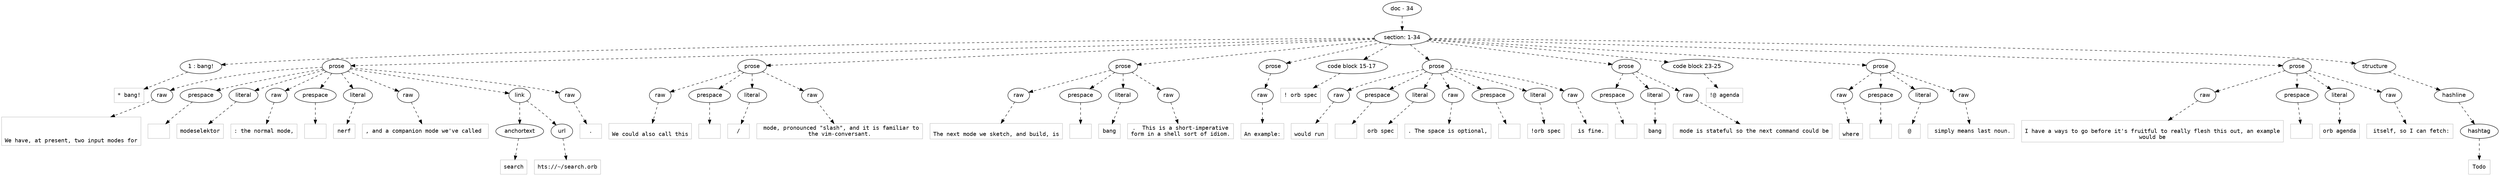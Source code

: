 digraph lpegNode {

node [fontname=Helvetica]
edge [style=dashed]

doc_0 [label="doc - 34"]


doc_0 -> { section_1}
{rank=same; section_1}

section_1 [label="section: 1-34"]


// END RANK doc_0

section_1 -> { header_2 prose_3 prose_4 prose_5 prose_6 codeblock_7 prose_8 prose_9 codeblock_10 prose_11 prose_12 structure_13}
{rank=same; header_2 prose_3 prose_4 prose_5 prose_6 codeblock_7 prose_8 prose_9 codeblock_10 prose_11 prose_12 structure_13}

header_2 [label="1 : bang!"]

prose_3 [label="prose"]

prose_4 [label="prose"]

prose_5 [label="prose"]

prose_6 [label="prose"]

codeblock_7 [label="code block 15-17"]

prose_8 [label="prose"]

prose_9 [label="prose"]

codeblock_10 [label="code block 23-25"]

prose_11 [label="prose"]

prose_12 [label="prose"]

structure_13 [label="structure"]


// END RANK section_1

header_2 -> leaf_14
leaf_14  [color=Gray,shape=rectangle,fontname=Inconsolata,label="* bang!"]
// END RANK header_2

prose_3 -> { raw_15 prespace_16 literal_17 raw_18 prespace_19 literal_20 raw_21 link_22 raw_23}
{rank=same; raw_15 prespace_16 literal_17 raw_18 prespace_19 literal_20 raw_21 link_22 raw_23}

raw_15 [label="raw"]

prespace_16 [label="prespace"]

literal_17 [label="literal"]

raw_18 [label="raw"]

prespace_19 [label="prespace"]

literal_20 [label="literal"]

raw_21 [label="raw"]

link_22 [label="link"]

raw_23 [label="raw"]


// END RANK prose_3

raw_15 -> leaf_24
leaf_24  [color=Gray,shape=rectangle,fontname=Inconsolata,label="


We have, at present, two input modes for"]
// END RANK raw_15

prespace_16 -> leaf_25
leaf_25  [color=Gray,shape=rectangle,fontname=Inconsolata,label=" "]
// END RANK prespace_16

literal_17 -> leaf_26
leaf_26  [color=Gray,shape=rectangle,fontname=Inconsolata,label="modeselektor"]
// END RANK literal_17

raw_18 -> leaf_27
leaf_27  [color=Gray,shape=rectangle,fontname=Inconsolata,label=": the normal mode,"]
// END RANK raw_18

prespace_19 -> leaf_28
leaf_28  [color=Gray,shape=rectangle,fontname=Inconsolata,label=""]
// END RANK prespace_19

literal_20 -> leaf_29
leaf_29  [color=Gray,shape=rectangle,fontname=Inconsolata,label="nerf"]
// END RANK literal_20

raw_21 -> leaf_30
leaf_30  [color=Gray,shape=rectangle,fontname=Inconsolata,label=", and a companion mode we've called "]
// END RANK raw_21

link_22 -> { anchortext_31 url_32}
{rank=same; anchortext_31 url_32}

anchortext_31 [label="anchortext"]

url_32 [label="url"]


// END RANK link_22

anchortext_31 -> leaf_33
leaf_33  [color=Gray,shape=rectangle,fontname=Inconsolata,label="search"]
// END RANK anchortext_31

url_32 -> leaf_34
leaf_34  [color=Gray,shape=rectangle,fontname=Inconsolata,label="hts://~/search.orb"]
// END RANK url_32

raw_23 -> leaf_35
leaf_35  [color=Gray,shape=rectangle,fontname=Inconsolata,label=".
"]
// END RANK raw_23

prose_4 -> { raw_36 prespace_37 literal_38 raw_39}
{rank=same; raw_36 prespace_37 literal_38 raw_39}

raw_36 [label="raw"]

prespace_37 [label="prespace"]

literal_38 [label="literal"]

raw_39 [label="raw"]


// END RANK prose_4

raw_36 -> leaf_40
leaf_40  [color=Gray,shape=rectangle,fontname=Inconsolata,label="
We could also call this"]
// END RANK raw_36

prespace_37 -> leaf_41
leaf_41  [color=Gray,shape=rectangle,fontname=Inconsolata,label=" "]
// END RANK prespace_37

literal_38 -> leaf_42
leaf_42  [color=Gray,shape=rectangle,fontname=Inconsolata,label="/"]
// END RANK literal_38

raw_39 -> leaf_43
leaf_43  [color=Gray,shape=rectangle,fontname=Inconsolata,label=" mode, pronounced \"slash\", and it is familiar to
the vim-conversant.
"]
// END RANK raw_39

prose_5 -> { raw_44 prespace_45 literal_46 raw_47}
{rank=same; raw_44 prespace_45 literal_46 raw_47}

raw_44 [label="raw"]

prespace_45 [label="prespace"]

literal_46 [label="literal"]

raw_47 [label="raw"]


// END RANK prose_5

raw_44 -> leaf_48
leaf_48  [color=Gray,shape=rectangle,fontname=Inconsolata,label="
The next mode we sketch, and build, is"]
// END RANK raw_44

prespace_45 -> leaf_49
leaf_49  [color=Gray,shape=rectangle,fontname=Inconsolata,label=" "]
// END RANK prespace_45

literal_46 -> leaf_50
leaf_50  [color=Gray,shape=rectangle,fontname=Inconsolata,label="bang"]
// END RANK literal_46

raw_47 -> leaf_51
leaf_51  [color=Gray,shape=rectangle,fontname=Inconsolata,label=".  This is a short-imperative
form in a shell sort of idiom.
"]
// END RANK raw_47

prose_6 -> { raw_52}
{rank=same; raw_52}

raw_52 [label="raw"]


// END RANK prose_6

raw_52 -> leaf_53
leaf_53  [color=Gray,shape=rectangle,fontname=Inconsolata,label="
An example:
"]
// END RANK raw_52

codeblock_7 -> leaf_54
leaf_54  [color=Gray,shape=rectangle,fontname=Inconsolata,label="! orb spec"]
// END RANK codeblock_7

prose_8 -> { raw_55 prespace_56 literal_57 raw_58 prespace_59 literal_60 raw_61}
{rank=same; raw_55 prespace_56 literal_57 raw_58 prespace_59 literal_60 raw_61}

raw_55 [label="raw"]

prespace_56 [label="prespace"]

literal_57 [label="literal"]

raw_58 [label="raw"]

prespace_59 [label="prespace"]

literal_60 [label="literal"]

raw_61 [label="raw"]


// END RANK prose_8

raw_55 -> leaf_62
leaf_62  [color=Gray,shape=rectangle,fontname=Inconsolata,label="
would run"]
// END RANK raw_55

prespace_56 -> leaf_63
leaf_63  [color=Gray,shape=rectangle,fontname=Inconsolata,label=" "]
// END RANK prespace_56

literal_57 -> leaf_64
leaf_64  [color=Gray,shape=rectangle,fontname=Inconsolata,label="orb spec"]
// END RANK literal_57

raw_58 -> leaf_65
leaf_65  [color=Gray,shape=rectangle,fontname=Inconsolata,label=". The space is optional,"]
// END RANK raw_58

prespace_59 -> leaf_66
leaf_66  [color=Gray,shape=rectangle,fontname=Inconsolata,label=" "]
// END RANK prespace_59

literal_60 -> leaf_67
leaf_67  [color=Gray,shape=rectangle,fontname=Inconsolata,label="!orb spec"]
// END RANK literal_60

raw_61 -> leaf_68
leaf_68  [color=Gray,shape=rectangle,fontname=Inconsolata,label=" is fine.
"]
// END RANK raw_61

prose_9 -> { prespace_69 literal_70 raw_71}
{rank=same; prespace_69 literal_70 raw_71}

prespace_69 [label="prespace"]

literal_70 [label="literal"]

raw_71 [label="raw"]


// END RANK prose_9

prespace_69 -> leaf_72
leaf_72  [color=Gray,shape=rectangle,fontname=Inconsolata,label=""]
// END RANK prespace_69

literal_70 -> leaf_73
leaf_73  [color=Gray,shape=rectangle,fontname=Inconsolata,label="bang"]
// END RANK literal_70

raw_71 -> leaf_74
leaf_74  [color=Gray,shape=rectangle,fontname=Inconsolata,label=" mode is stateful so the next command could be
"]
// END RANK raw_71

codeblock_10 -> leaf_75
leaf_75  [color=Gray,shape=rectangle,fontname=Inconsolata,label="!@ agenda"]
// END RANK codeblock_10

prose_11 -> { raw_76 prespace_77 literal_78 raw_79}
{rank=same; raw_76 prespace_77 literal_78 raw_79}

raw_76 [label="raw"]

prespace_77 [label="prespace"]

literal_78 [label="literal"]

raw_79 [label="raw"]


// END RANK prose_11

raw_76 -> leaf_80
leaf_80  [color=Gray,shape=rectangle,fontname=Inconsolata,label="
where"]
// END RANK raw_76

prespace_77 -> leaf_81
leaf_81  [color=Gray,shape=rectangle,fontname=Inconsolata,label=" "]
// END RANK prespace_77

literal_78 -> leaf_82
leaf_82  [color=Gray,shape=rectangle,fontname=Inconsolata,label="@"]
// END RANK literal_78

raw_79 -> leaf_83
leaf_83  [color=Gray,shape=rectangle,fontname=Inconsolata,label=" simply means last noun.
"]
// END RANK raw_79

prose_12 -> { raw_84 prespace_85 literal_86 raw_87}
{rank=same; raw_84 prespace_85 literal_86 raw_87}

raw_84 [label="raw"]

prespace_85 [label="prespace"]

literal_86 [label="literal"]

raw_87 [label="raw"]


// END RANK prose_12

raw_84 -> leaf_88
leaf_88  [color=Gray,shape=rectangle,fontname=Inconsolata,label="
I have a ways to go before it's fruitful to really flesh this out, an example
would be"]
// END RANK raw_84

prespace_85 -> leaf_89
leaf_89  [color=Gray,shape=rectangle,fontname=Inconsolata,label=" "]
// END RANK prespace_85

literal_86 -> leaf_90
leaf_90  [color=Gray,shape=rectangle,fontname=Inconsolata,label="orb agenda"]
// END RANK literal_86

raw_87 -> leaf_91
leaf_91  [color=Gray,shape=rectangle,fontname=Inconsolata,label=" itself, so I can fetch:
"]
// END RANK raw_87

structure_13 -> { hashline_92}
{rank=same; hashline_92}

hashline_92 [label="hashline"]


// END RANK structure_13

hashline_92 -> { hashtag_93}
{rank=same; hashtag_93}

hashtag_93 [label="hashtag"]


// END RANK hashline_92

hashtag_93 -> leaf_94
leaf_94  [color=Gray,shape=rectangle,fontname=Inconsolata,label="Todo"]
// END RANK hashtag_93


}
